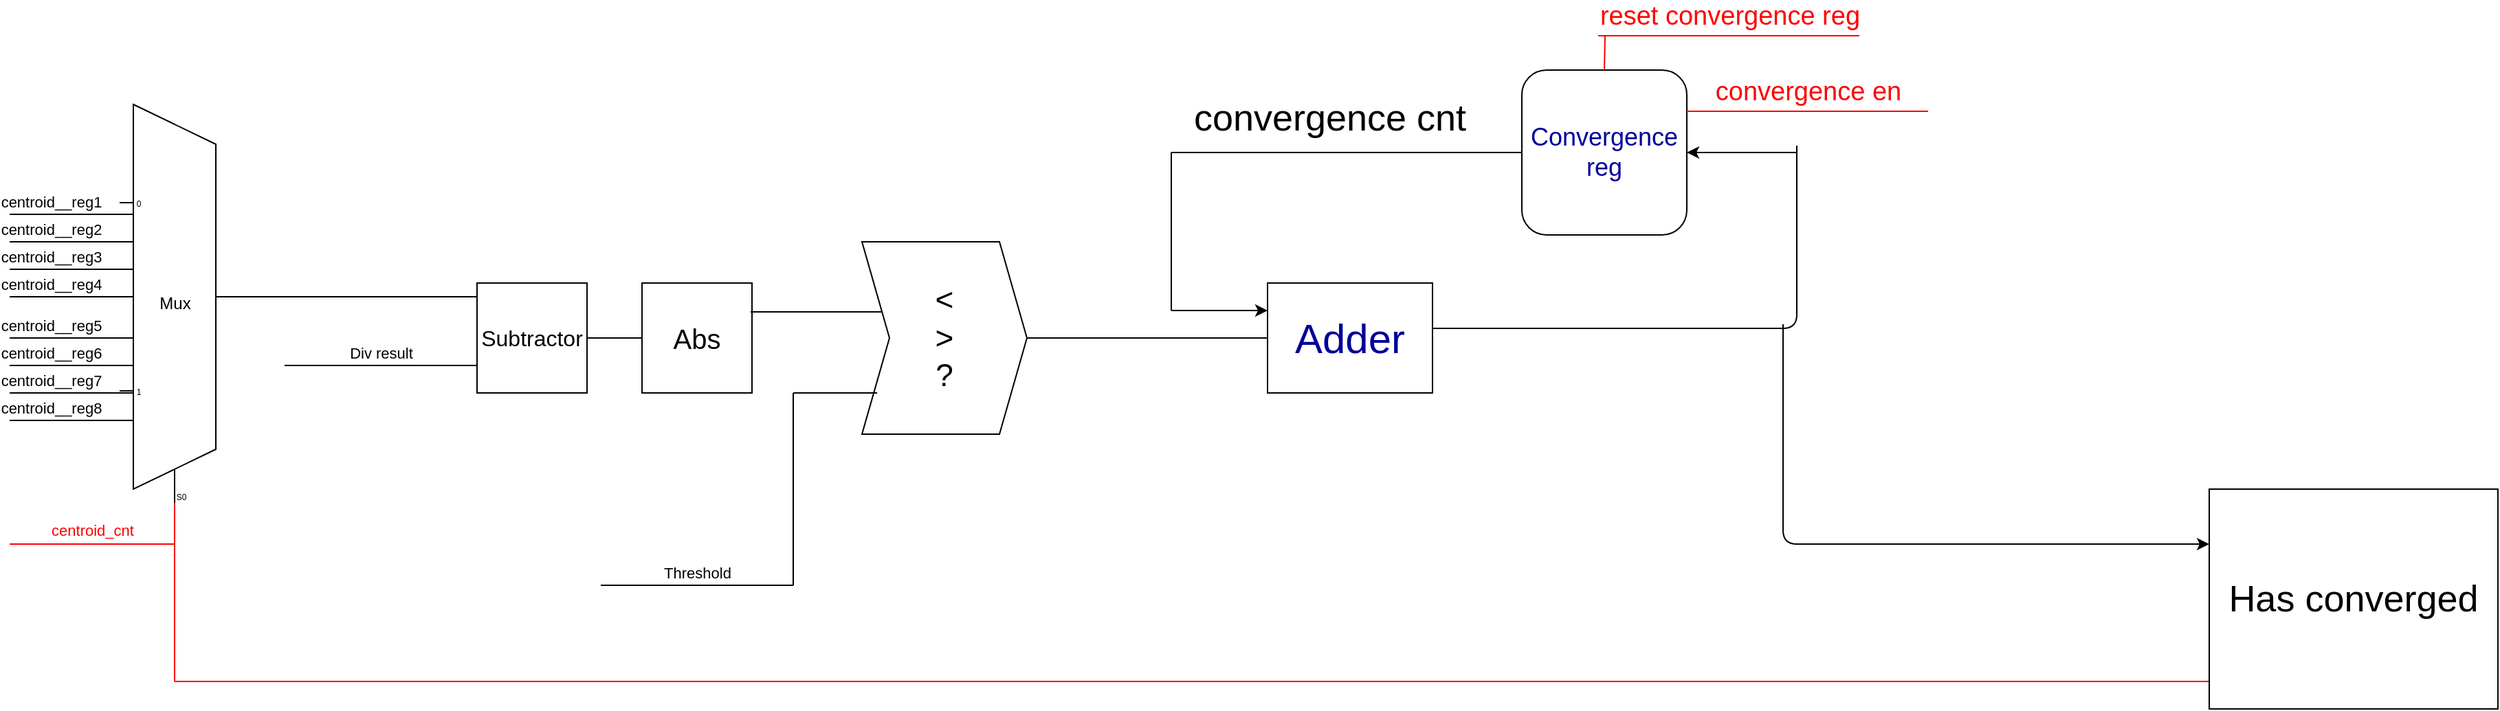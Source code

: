 <mxfile version="12.4.2" pages="1"><diagram id="T8Z2IFDPQpal-g-uq9Vg" name="Page-1"><mxGraphModel dx="2275" dy="1208" grid="1" gridSize="10" guides="1" tooltips="1" connect="1" arrows="1" fold="1" page="0" pageScale="1" pageWidth="850" pageHeight="1100" math="0" shadow="0"><root><mxCell id="0"/><mxCell id="1" parent="0"/><mxCell id="sgPwuMjlVQEN1YjF5gs_-2" value="Mux" style="shadow=0;dashed=0;align=center;fillColor=#ffffff;html=1;strokeWidth=1;shape=mxgraph.electrical.abstract.mux2;" parent="1" vertex="1"><mxGeometry x="170" y="90" width="80" height="290" as="geometry"/></mxCell><mxCell id="sgPwuMjlVQEN1YjF5gs_-3" value="" style="endArrow=none;html=1;entryX=0.375;entryY=1;entryDx=10;entryDy=0;entryPerimeter=0;strokeColor=#FF0000;fontColor=#FF0000;" parent="1" target="sgPwuMjlVQEN1YjF5gs_-2" edge="1"><mxGeometry width="50" height="50" relative="1" as="geometry"><mxPoint x="210" y="410" as="sourcePoint"/><mxPoint x="200" y="400" as="targetPoint"/></mxGeometry></mxCell><mxCell id="sgPwuMjlVQEN1YjF5gs_-4" value="centroid_cnt" style="endArrow=none;html=1;strokeColor=#FF0000;fontColor=#FF0000;" parent="1" edge="1"><mxGeometry y="10" width="50" height="50" relative="1" as="geometry"><mxPoint x="90" y="410" as="sourcePoint"/><mxPoint x="210" y="410" as="targetPoint"/><mxPoint as="offset"/></mxGeometry></mxCell><mxCell id="sgPwuMjlVQEN1YjF5gs_-6" value="centroid__reg2" style="endArrow=none;html=1;strokeColor=#000000;fontColor=#000000;entryX=0;entryY=0.236;entryDx=0;entryDy=3;entryPerimeter=0;" parent="1" edge="1"><mxGeometry x="-0.333" y="9" width="50" height="50" relative="1" as="geometry"><mxPoint x="90" y="190" as="sourcePoint"/><mxPoint x="180" y="190" as="targetPoint"/><mxPoint as="offset"/></mxGeometry></mxCell><mxCell id="sgPwuMjlVQEN1YjF5gs_-7" value="centroid__reg3" style="endArrow=none;html=1;strokeColor=#000000;fontColor=#000000;entryX=0;entryY=0.236;entryDx=0;entryDy=3;entryPerimeter=0;" parent="1" edge="1"><mxGeometry x="-0.333" y="9" width="50" height="50" relative="1" as="geometry"><mxPoint x="90" y="210" as="sourcePoint"/><mxPoint x="180" y="210" as="targetPoint"/><mxPoint as="offset"/></mxGeometry></mxCell><mxCell id="sgPwuMjlVQEN1YjF5gs_-8" value="centroid__reg4" style="endArrow=none;html=1;strokeColor=#000000;fontColor=#000000;entryX=0;entryY=0.236;entryDx=0;entryDy=3;entryPerimeter=0;" parent="1" edge="1"><mxGeometry x="-0.333" y="9" width="50" height="50" relative="1" as="geometry"><mxPoint x="90" y="230" as="sourcePoint"/><mxPoint x="180" y="230" as="targetPoint"/><mxPoint as="offset"/></mxGeometry></mxCell><mxCell id="sgPwuMjlVQEN1YjF5gs_-9" value="centroid__reg1" style="endArrow=none;html=1;strokeColor=#000000;fontColor=#000000;entryX=0;entryY=0.236;entryDx=0;entryDy=3;entryPerimeter=0;" parent="1" edge="1"><mxGeometry x="-0.333" y="9" width="50" height="50" relative="1" as="geometry"><mxPoint x="90" y="170" as="sourcePoint"/><mxPoint x="180" y="170" as="targetPoint"/><mxPoint as="offset"/></mxGeometry></mxCell><mxCell id="sgPwuMjlVQEN1YjF5gs_-14" value="centroid__reg6" style="endArrow=none;html=1;strokeColor=#000000;fontColor=#000000;entryX=0;entryY=0.236;entryDx=0;entryDy=3;entryPerimeter=0;" parent="1" edge="1"><mxGeometry x="-0.333" y="9" width="50" height="50" relative="1" as="geometry"><mxPoint x="90" y="280" as="sourcePoint"/><mxPoint x="180" y="280" as="targetPoint"/><mxPoint as="offset"/></mxGeometry></mxCell><mxCell id="sgPwuMjlVQEN1YjF5gs_-15" value="centroid__reg7" style="endArrow=none;html=1;strokeColor=#000000;fontColor=#000000;entryX=0;entryY=0.236;entryDx=0;entryDy=3;entryPerimeter=0;" parent="1" edge="1"><mxGeometry x="-0.333" y="9" width="50" height="50" relative="1" as="geometry"><mxPoint x="90" y="300" as="sourcePoint"/><mxPoint x="180" y="300" as="targetPoint"/><mxPoint as="offset"/></mxGeometry></mxCell><mxCell id="sgPwuMjlVQEN1YjF5gs_-16" value="centroid__reg8" style="endArrow=none;html=1;strokeColor=#000000;fontColor=#000000;entryX=0;entryY=0.236;entryDx=0;entryDy=3;entryPerimeter=0;" parent="1" edge="1"><mxGeometry x="-0.333" y="9" width="50" height="50" relative="1" as="geometry"><mxPoint x="90" y="320" as="sourcePoint"/><mxPoint x="180" y="320" as="targetPoint"/><mxPoint as="offset"/></mxGeometry></mxCell><mxCell id="sgPwuMjlVQEN1YjF5gs_-17" value="centroid__reg5" style="endArrow=none;html=1;strokeColor=#000000;fontColor=#000000;entryX=0;entryY=0.236;entryDx=0;entryDy=3;entryPerimeter=0;" parent="1" edge="1"><mxGeometry x="-0.333" y="9" width="50" height="50" relative="1" as="geometry"><mxPoint x="90" y="260" as="sourcePoint"/><mxPoint x="180" y="260" as="targetPoint"/><mxPoint as="offset"/></mxGeometry></mxCell><mxCell id="sgPwuMjlVQEN1YjF5gs_-20" value="&lt;font style=&quot;font-size: 16px&quot;&gt;Subtractor&lt;/font&gt;" style="whiteSpace=wrap;html=1;aspect=fixed;fillColor=none;fontColor=#000000;" parent="1" vertex="1"><mxGeometry x="430" y="220" width="80" height="80" as="geometry"/></mxCell><mxCell id="sgPwuMjlVQEN1YjF5gs_-21" value="&lt;font style=&quot;font-size: 20px&quot;&gt;Abs&lt;/font&gt;" style="whiteSpace=wrap;html=1;aspect=fixed;fillColor=none;fontColor=#000000;" parent="1" vertex="1"><mxGeometry x="550" y="220" width="80" height="80" as="geometry"/></mxCell><mxCell id="sgPwuMjlVQEN1YjF5gs_-22" value="Div result" style="endArrow=none;html=1;strokeColor=#000000;fontColor=#000000;verticalAlign=bottom;" parent="1" edge="1"><mxGeometry width="50" height="50" relative="1" as="geometry"><mxPoint x="290" y="280" as="sourcePoint"/><mxPoint x="430" y="280" as="targetPoint"/></mxGeometry></mxCell><mxCell id="sgPwuMjlVQEN1YjF5gs_-24" value="" style="endArrow=none;html=1;strokeColor=#000000;fontColor=#000000;entryX=1;entryY=0.5;entryDx=0;entryDy=-5;entryPerimeter=0;exitX=0;exitY=0.125;exitDx=0;exitDy=0;exitPerimeter=0;" parent="1" source="sgPwuMjlVQEN1YjF5gs_-20" target="sgPwuMjlVQEN1YjF5gs_-2" edge="1"><mxGeometry width="50" height="50" relative="1" as="geometry"><mxPoint x="330" y="235" as="sourcePoint"/><mxPoint x="310" y="260" as="targetPoint"/></mxGeometry></mxCell><mxCell id="sgPwuMjlVQEN1YjF5gs_-28" value="" style="endArrow=none;html=1;strokeColor=#000000;fontColor=#000000;entryX=0;entryY=0.5;entryDx=0;entryDy=0;exitX=1;exitY=0.5;exitDx=0;exitDy=0;" parent="1" source="sgPwuMjlVQEN1YjF5gs_-20" target="sgPwuMjlVQEN1YjF5gs_-21" edge="1"><mxGeometry width="50" height="50" relative="1" as="geometry"><mxPoint x="490" y="370" as="sourcePoint"/><mxPoint x="540" y="320" as="targetPoint"/></mxGeometry></mxCell><mxCell id="sgPwuMjlVQEN1YjF5gs_-29" value="&amp;lt;&lt;br style=&quot;font-size: 23px;&quot;&gt;&amp;gt;&lt;br style=&quot;font-size: 23px;&quot;&gt;?" style="shape=step;perimeter=stepPerimeter;whiteSpace=wrap;html=1;fixedSize=1;fillColor=none;fontColor=#000000;fontSize=23;" parent="1" vertex="1"><mxGeometry x="710" y="190" width="120" height="140" as="geometry"/></mxCell><mxCell id="sgPwuMjlVQEN1YjF5gs_-30" value="" style="endArrow=none;html=1;strokeColor=#000000;fontColor=#000000;entryX=0.117;entryY=0.364;entryDx=0;entryDy=0;entryPerimeter=0;" parent="1" target="sgPwuMjlVQEN1YjF5gs_-29" edge="1"><mxGeometry width="50" height="50" relative="1" as="geometry"><mxPoint x="629" y="241" as="sourcePoint"/><mxPoint x="722" y="232" as="targetPoint"/></mxGeometry></mxCell><mxCell id="sgPwuMjlVQEN1YjF5gs_-31" value="" style="endArrow=none;html=1;strokeColor=#000000;fontColor=#000000;entryX=0.092;entryY=0.786;entryDx=0;entryDy=0;entryPerimeter=0;" parent="1" target="sgPwuMjlVQEN1YjF5gs_-29" edge="1"><mxGeometry width="50" height="50" relative="1" as="geometry"><mxPoint x="660" y="300" as="sourcePoint"/><mxPoint x="650" y="370" as="targetPoint"/></mxGeometry></mxCell><mxCell id="sgPwuMjlVQEN1YjF5gs_-32" value="" style="endArrow=none;html=1;strokeColor=#000000;fontColor=#000000;" parent="1" edge="1"><mxGeometry width="50" height="50" relative="1" as="geometry"><mxPoint x="660" y="440" as="sourcePoint"/><mxPoint x="660" y="300" as="targetPoint"/></mxGeometry></mxCell><mxCell id="sgPwuMjlVQEN1YjF5gs_-33" value="Threshold" style="endArrow=none;html=1;strokeColor=#000000;fontColor=#000000;verticalAlign=bottom;" parent="1" edge="1"><mxGeometry width="50" height="50" relative="1" as="geometry"><mxPoint x="520" y="440" as="sourcePoint"/><mxPoint x="660" y="440" as="targetPoint"/></mxGeometry></mxCell><mxCell id="sgPwuMjlVQEN1YjF5gs_-34" value="" style="endArrow=none;html=1;strokeColor=#000000;fontSize=23;fontColor=#000000;exitX=1;exitY=0.5;exitDx=0;exitDy=0;" parent="1" source="sgPwuMjlVQEN1YjF5gs_-29" target="sgPwuMjlVQEN1YjF5gs_-35" edge="1"><mxGeometry width="50" height="50" relative="1" as="geometry"><mxPoint x="880" y="270" as="sourcePoint"/><mxPoint x="950" y="260" as="targetPoint"/></mxGeometry></mxCell><mxCell id="sgPwuMjlVQEN1YjF5gs_-35" value="Adder" style="rounded=0;whiteSpace=wrap;html=1;fontSize=30;fontColor=#000099;" parent="1" vertex="1"><mxGeometry x="1005" y="220" width="120" height="80" as="geometry"/></mxCell><mxCell id="sgPwuMjlVQEN1YjF5gs_-36" value="Convergence reg" style="rounded=1;whiteSpace=wrap;html=1;fontSize=18;fontColor=#000099;" parent="1" vertex="1"><mxGeometry x="1190" y="65" width="120" height="120" as="geometry"/></mxCell><mxCell id="sgPwuMjlVQEN1YjF5gs_-41" value="" style="endArrow=none;html=1;strokeColor=#000000;fontSize=23;fontColor=#000000;" parent="1" edge="1"><mxGeometry width="50" height="50" relative="1" as="geometry"><mxPoint x="935" y="240" as="sourcePoint"/><mxPoint x="935" y="125" as="targetPoint"/></mxGeometry></mxCell><mxCell id="sgPwuMjlVQEN1YjF5gs_-42" value="" style="endArrow=none;html=1;strokeColor=#000000;fontSize=23;fontColor=#000000;entryX=0;entryY=0.5;entryDx=0;entryDy=0;" parent="1" target="sgPwuMjlVQEN1YjF5gs_-36" edge="1"><mxGeometry width="50" height="50" relative="1" as="geometry"><mxPoint x="935" y="125" as="sourcePoint"/><mxPoint x="915" y="120" as="targetPoint"/></mxGeometry></mxCell><mxCell id="t2Irq3F4eKOtwAqJ6p_9-2" value="&lt;span style=&quot;font-size: 27px&quot;&gt;convergence cnt&lt;/span&gt;" style="text;html=1;align=center;verticalAlign=middle;resizable=0;points=[];;labelBackgroundColor=#ffffff;" vertex="1" connectable="0" parent="sgPwuMjlVQEN1YjF5gs_-42"><mxGeometry x="-0.693" y="2" relative="1" as="geometry"><mxPoint x="76.14" y="-23" as="offset"/></mxGeometry></mxCell><mxCell id="sgPwuMjlVQEN1YjF5gs_-43" value="" style="endArrow=none;html=1;strokeColor=#000000;fontSize=23;fontColor=#000000;" parent="1" edge="1"><mxGeometry width="50" height="50" relative="1" as="geometry"><mxPoint x="1125" y="253" as="sourcePoint"/><mxPoint x="1390" y="120" as="targetPoint"/><Array as="points"><mxPoint x="1390" y="253"/></Array></mxGeometry></mxCell><mxCell id="sgPwuMjlVQEN1YjF5gs_-46" value="convergence en" style="endArrow=none;html=1;strokeColor=#FF0000;fontSize=19;fontColor=#FF0000;exitX=1;exitY=0.25;exitDx=0;exitDy=0;verticalAlign=bottom;" parent="1" source="sgPwuMjlVQEN1YjF5gs_-36" edge="1"><mxGeometry width="50" height="50" relative="1" as="geometry"><mxPoint x="1385.5" y="130" as="sourcePoint"/><mxPoint x="1485.5" y="95" as="targetPoint"/></mxGeometry></mxCell><mxCell id="sgPwuMjlVQEN1YjF5gs_-48" value="" style="endArrow=classic;html=1;strokeColor=#000000;fontSize=19;fontColor=#FF0000;entryX=1;entryY=0.5;entryDx=0;entryDy=0;" parent="1" target="sgPwuMjlVQEN1YjF5gs_-36" edge="1"><mxGeometry width="50" height="50" relative="1" as="geometry"><mxPoint x="1390" y="125" as="sourcePoint"/><mxPoint x="1530" y="125" as="targetPoint"/></mxGeometry></mxCell><mxCell id="sgPwuMjlVQEN1YjF5gs_-49" value="" style="endArrow=classic;html=1;strokeColor=#000000;fontSize=19;fontColor=#FF0000;entryX=0;entryY=0.25;entryDx=0;entryDy=0;" parent="1" target="sgPwuMjlVQEN1YjF5gs_-35" edge="1"><mxGeometry width="50" height="50" relative="1" as="geometry"><mxPoint x="935" y="240" as="sourcePoint"/><mxPoint x="1009.5" y="211" as="targetPoint"/></mxGeometry></mxCell><mxCell id="sgPwuMjlVQEN1YjF5gs_-50" value="" style="endArrow=none;html=1;strokeColor=#FF0000;fontSize=19;fontColor=#FF0000;exitX=0.5;exitY=0;exitDx=0;exitDy=0;" parent="1" source="sgPwuMjlVQEN1YjF5gs_-36" edge="1"><mxGeometry width="50" height="50" relative="1" as="geometry"><mxPoint x="1275.5" y="10" as="sourcePoint"/><mxPoint x="1250.5" y="40" as="targetPoint"/></mxGeometry></mxCell><mxCell id="sgPwuMjlVQEN1YjF5gs_-51" value="reset convergence reg" style="endArrow=none;html=1;strokeColor=#FF0000;fontSize=19;fontColor=#FF0000;verticalAlign=bottom;" parent="1" edge="1"><mxGeometry width="50" height="50" relative="1" as="geometry"><mxPoint x="1245.5" y="40" as="sourcePoint"/><mxPoint x="1435.5" y="40" as="targetPoint"/></mxGeometry></mxCell><mxCell id="sgPwuMjlVQEN1YjF5gs_-60" value="" style="endArrow=none;html=1;strokeColor=#FF0000;fontSize=27;fontColor=#000000;" parent="1" edge="1"><mxGeometry width="50" height="50" relative="1" as="geometry"><mxPoint x="210" y="510" as="sourcePoint"/><mxPoint x="210" y="410" as="targetPoint"/></mxGeometry></mxCell><mxCell id="sgPwuMjlVQEN1YjF5gs_-61" value="" style="endArrow=none;html=1;strokeColor=#FF0000;fontSize=27;fontColor=#000000;entryX=0;entryY=0.875;entryDx=0;entryDy=0;entryPerimeter=0;" parent="1" edge="1" target="sgPwuMjlVQEN1YjF5gs_-62"><mxGeometry width="50" height="50" relative="1" as="geometry"><mxPoint x="210" y="510" as="sourcePoint"/><mxPoint x="1520" y="510" as="targetPoint"/></mxGeometry></mxCell><mxCell id="sgPwuMjlVQEN1YjF5gs_-62" value="&lt;span style=&quot;white-space: normal&quot;&gt;Has converged&lt;/span&gt;" style="rounded=0;whiteSpace=wrap;html=1;fillColor=#ffffff;fontSize=27;fontColor=#000000;" parent="1" vertex="1"><mxGeometry x="1690" y="370" width="210" height="160" as="geometry"/></mxCell><mxCell id="t2Irq3F4eKOtwAqJ6p_9-5" value="" style="endArrow=classic;html=1;entryX=0;entryY=0.25;entryDx=0;entryDy=0;" edge="1" parent="1" target="sgPwuMjlVQEN1YjF5gs_-62"><mxGeometry width="50" height="50" relative="1" as="geometry"><mxPoint x="1380" y="250" as="sourcePoint"/><mxPoint x="1380" y="410" as="targetPoint"/><Array as="points"><mxPoint x="1380" y="410"/></Array></mxGeometry></mxCell></root></mxGraphModel></diagram></mxfile>